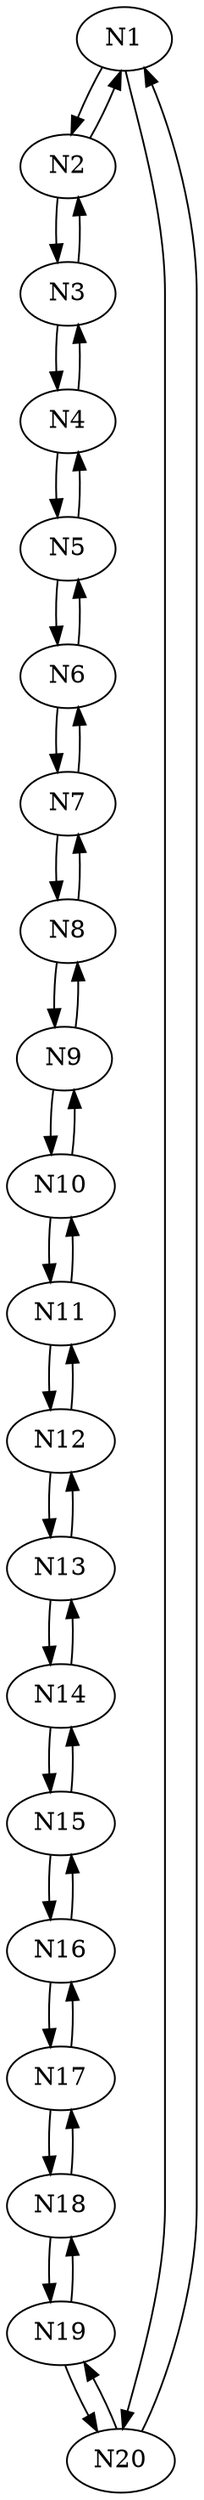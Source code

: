 digraph "test" {
"N1" -> "N2";
"N2" -> "N1";

"N2" -> "N3";
"N3" -> "N2";

"N3" -> "N4";
"N4" -> "N3";

"N4" -> "N5";
"N5" -> "N4";

"N5" -> "N6";
"N6" -> "N5";

"N6" -> "N7";
"N7" -> "N6";

"N7" -> "N8";
"N8" -> "N7";

"N8" -> "N9";
"N9" -> "N8";

"N9" -> "N10";
"N10" -> "N9";

"N10" -> "N11";
"N11" -> "N10";

"N11" -> "N12";
"N12" -> "N11";

"N12" -> "N13";
"N13" -> "N12";

"N13" -> "N14";
"N14" -> "N13";

"N14" -> "N15";
"N15" -> "N14";

"N15" -> "N16";
"N16" -> "N15";

"N16" -> "N17";
"N17" -> "N16";

"N17" -> "N18";
"N18" -> "N17";

"N18" -> "N19";
"N19" -> "N18";

"N19" -> "N20";
"N20" -> "N19";

"N1" -> "N20";
"N20" -> "N1";

}

